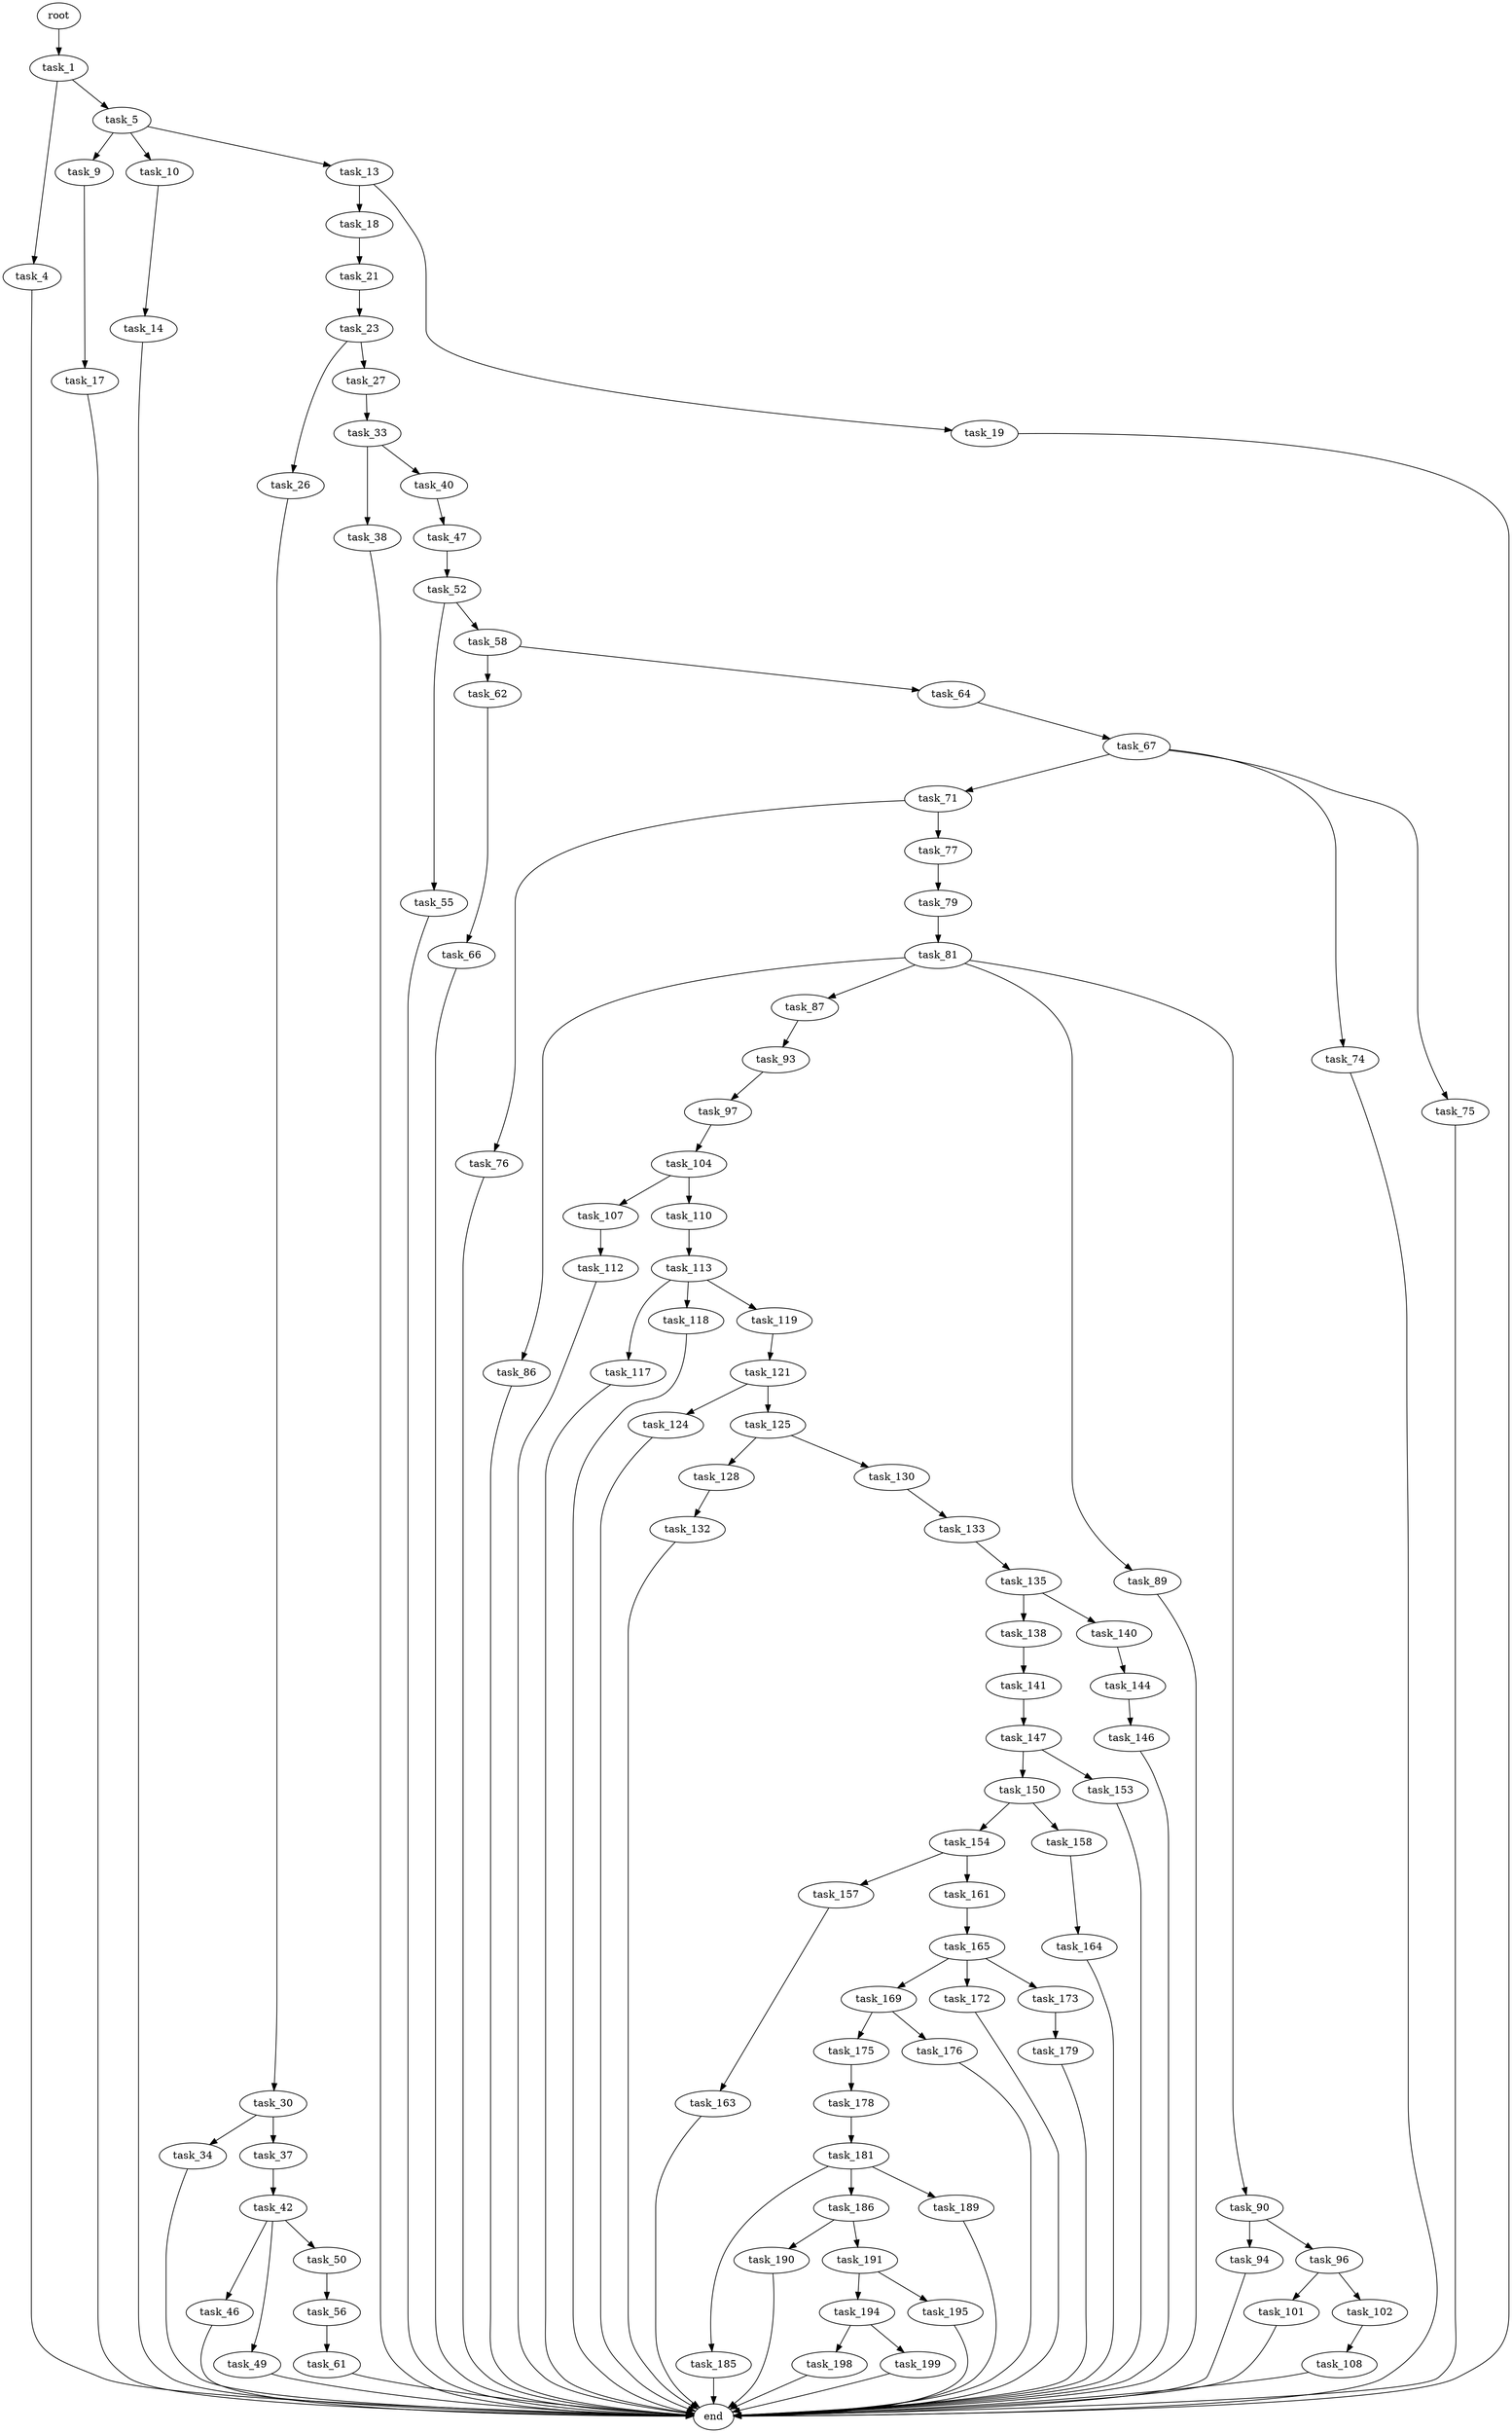 digraph G {
  root [size="0.000000"];
  task_1 [size="617978952904.000000"];
  task_4 [size="9088186426.000000"];
  task_5 [size="231928233984.000000"];
  task_9 [size="101677366463.000000"];
  task_10 [size="469912277071.000000"];
  task_13 [size="15136547316.000000"];
  task_14 [size="802737523903.000000"];
  task_17 [size="549755813888.000000"];
  task_18 [size="31590417438.000000"];
  task_19 [size="33061361776.000000"];
  task_21 [size="8655020079.000000"];
  task_23 [size="12674052565.000000"];
  task_26 [size="1460540101.000000"];
  task_27 [size="1051384745.000000"];
  task_30 [size="28316422301.000000"];
  task_33 [size="28991029248.000000"];
  task_34 [size="264932712779.000000"];
  task_37 [size="4530235810.000000"];
  task_38 [size="166430269490.000000"];
  task_40 [size="25777569494.000000"];
  task_42 [size="8589934592.000000"];
  task_46 [size="8589934592.000000"];
  task_47 [size="681429002194.000000"];
  task_49 [size="537168663119.000000"];
  task_50 [size="28991029248.000000"];
  task_52 [size="1410128404720.000000"];
  task_55 [size="654362650633.000000"];
  task_56 [size="599099361848.000000"];
  task_58 [size="1333008715698.000000"];
  task_61 [size="220415767458.000000"];
  task_62 [size="4616809411.000000"];
  task_64 [size="258438659655.000000"];
  task_66 [size="782757789696.000000"];
  task_67 [size="231928233984.000000"];
  task_71 [size="525203649462.000000"];
  task_74 [size="932619634.000000"];
  task_75 [size="782757789696.000000"];
  task_76 [size="917742102988.000000"];
  task_77 [size="231928233984.000000"];
  task_79 [size="22051689093.000000"];
  task_81 [size="1073741824000.000000"];
  task_86 [size="8589934592.000000"];
  task_87 [size="102363449221.000000"];
  task_89 [size="29416310930.000000"];
  task_90 [size="6711872955.000000"];
  task_93 [size="231928233984.000000"];
  task_94 [size="153146934824.000000"];
  task_96 [size="9999276137.000000"];
  task_97 [size="50877226221.000000"];
  task_101 [size="368293445632.000000"];
  task_102 [size="986112649.000000"];
  task_104 [size="549755813888.000000"];
  task_107 [size="549755813888.000000"];
  task_108 [size="231928233984.000000"];
  task_110 [size="45593659920.000000"];
  task_112 [size="24893366079.000000"];
  task_113 [size="231928233984.000000"];
  task_117 [size="782757789696.000000"];
  task_118 [size="1073741824000.000000"];
  task_119 [size="308578886642.000000"];
  task_121 [size="1477918290.000000"];
  task_124 [size="549755813888.000000"];
  task_125 [size="266431535115.000000"];
  task_128 [size="466967707862.000000"];
  task_130 [size="111680726897.000000"];
  task_132 [size="410887811694.000000"];
  task_133 [size="28991029248.000000"];
  task_135 [size="143686202370.000000"];
  task_138 [size="17818562736.000000"];
  task_140 [size="14010068239.000000"];
  task_141 [size="11496928680.000000"];
  task_144 [size="13380559347.000000"];
  task_146 [size="2584037710.000000"];
  task_147 [size="411187137735.000000"];
  task_150 [size="408635495929.000000"];
  task_153 [size="134217728000.000000"];
  task_154 [size="70303544383.000000"];
  task_157 [size="18844623711.000000"];
  task_158 [size="5169504452.000000"];
  task_161 [size="134217728000.000000"];
  task_163 [size="152294764927.000000"];
  task_164 [size="831650990964.000000"];
  task_165 [size="820681298258.000000"];
  task_169 [size="231928233984.000000"];
  task_172 [size="782757789696.000000"];
  task_173 [size="104763315776.000000"];
  task_175 [size="782757789696.000000"];
  task_176 [size="8589934592.000000"];
  task_178 [size="7644562086.000000"];
  task_179 [size="782757789696.000000"];
  task_181 [size="68719476736.000000"];
  task_185 [size="650493324518.000000"];
  task_186 [size="134217728000.000000"];
  task_189 [size="2126878520.000000"];
  task_190 [size="28991029248.000000"];
  task_191 [size="782757789696.000000"];
  task_194 [size="8589934592.000000"];
  task_195 [size="4456522566.000000"];
  task_198 [size="2459224917.000000"];
  task_199 [size="13277462637.000000"];
  end [size="0.000000"];

  root -> task_1 [size="1.000000"];
  task_1 -> task_4 [size="679477248.000000"];
  task_1 -> task_5 [size="679477248.000000"];
  task_4 -> end [size="1.000000"];
  task_5 -> task_9 [size="301989888.000000"];
  task_5 -> task_10 [size="301989888.000000"];
  task_5 -> task_13 [size="301989888.000000"];
  task_9 -> task_17 [size="134217728.000000"];
  task_10 -> task_14 [size="411041792.000000"];
  task_13 -> task_18 [size="301989888.000000"];
  task_13 -> task_19 [size="301989888.000000"];
  task_14 -> end [size="1.000000"];
  task_17 -> end [size="1.000000"];
  task_18 -> task_21 [size="536870912.000000"];
  task_19 -> end [size="1.000000"];
  task_21 -> task_23 [size="411041792.000000"];
  task_23 -> task_26 [size="536870912.000000"];
  task_23 -> task_27 [size="536870912.000000"];
  task_26 -> task_30 [size="33554432.000000"];
  task_27 -> task_33 [size="75497472.000000"];
  task_30 -> task_34 [size="33554432.000000"];
  task_30 -> task_37 [size="33554432.000000"];
  task_33 -> task_38 [size="75497472.000000"];
  task_33 -> task_40 [size="75497472.000000"];
  task_34 -> end [size="1.000000"];
  task_37 -> task_42 [size="536870912.000000"];
  task_38 -> end [size="1.000000"];
  task_40 -> task_47 [size="838860800.000000"];
  task_42 -> task_46 [size="33554432.000000"];
  task_42 -> task_49 [size="33554432.000000"];
  task_42 -> task_50 [size="33554432.000000"];
  task_46 -> end [size="1.000000"];
  task_47 -> task_52 [size="536870912.000000"];
  task_49 -> end [size="1.000000"];
  task_50 -> task_56 [size="75497472.000000"];
  task_52 -> task_55 [size="838860800.000000"];
  task_52 -> task_58 [size="838860800.000000"];
  task_55 -> end [size="1.000000"];
  task_56 -> task_61 [size="411041792.000000"];
  task_58 -> task_62 [size="838860800.000000"];
  task_58 -> task_64 [size="838860800.000000"];
  task_61 -> end [size="1.000000"];
  task_62 -> task_66 [size="75497472.000000"];
  task_64 -> task_67 [size="209715200.000000"];
  task_66 -> end [size="1.000000"];
  task_67 -> task_71 [size="301989888.000000"];
  task_67 -> task_74 [size="301989888.000000"];
  task_67 -> task_75 [size="301989888.000000"];
  task_71 -> task_76 [size="411041792.000000"];
  task_71 -> task_77 [size="411041792.000000"];
  task_74 -> end [size="1.000000"];
  task_75 -> end [size="1.000000"];
  task_76 -> end [size="1.000000"];
  task_77 -> task_79 [size="301989888.000000"];
  task_79 -> task_81 [size="679477248.000000"];
  task_81 -> task_86 [size="838860800.000000"];
  task_81 -> task_87 [size="838860800.000000"];
  task_81 -> task_89 [size="838860800.000000"];
  task_81 -> task_90 [size="838860800.000000"];
  task_86 -> end [size="1.000000"];
  task_87 -> task_93 [size="75497472.000000"];
  task_89 -> end [size="1.000000"];
  task_90 -> task_94 [size="134217728.000000"];
  task_90 -> task_96 [size="134217728.000000"];
  task_93 -> task_97 [size="301989888.000000"];
  task_94 -> end [size="1.000000"];
  task_96 -> task_101 [size="33554432.000000"];
  task_96 -> task_102 [size="33554432.000000"];
  task_97 -> task_104 [size="75497472.000000"];
  task_101 -> end [size="1.000000"];
  task_102 -> task_108 [size="33554432.000000"];
  task_104 -> task_107 [size="536870912.000000"];
  task_104 -> task_110 [size="536870912.000000"];
  task_107 -> task_112 [size="536870912.000000"];
  task_108 -> end [size="1.000000"];
  task_110 -> task_113 [size="838860800.000000"];
  task_112 -> end [size="1.000000"];
  task_113 -> task_117 [size="301989888.000000"];
  task_113 -> task_118 [size="301989888.000000"];
  task_113 -> task_119 [size="301989888.000000"];
  task_117 -> end [size="1.000000"];
  task_118 -> end [size="1.000000"];
  task_119 -> task_121 [size="301989888.000000"];
  task_121 -> task_124 [size="134217728.000000"];
  task_121 -> task_125 [size="134217728.000000"];
  task_124 -> end [size="1.000000"];
  task_125 -> task_128 [size="209715200.000000"];
  task_125 -> task_130 [size="209715200.000000"];
  task_128 -> task_132 [size="838860800.000000"];
  task_130 -> task_133 [size="75497472.000000"];
  task_132 -> end [size="1.000000"];
  task_133 -> task_135 [size="75497472.000000"];
  task_135 -> task_138 [size="134217728.000000"];
  task_135 -> task_140 [size="134217728.000000"];
  task_138 -> task_141 [size="838860800.000000"];
  task_140 -> task_144 [size="411041792.000000"];
  task_141 -> task_147 [size="411041792.000000"];
  task_144 -> task_146 [size="301989888.000000"];
  task_146 -> end [size="1.000000"];
  task_147 -> task_150 [size="411041792.000000"];
  task_147 -> task_153 [size="411041792.000000"];
  task_150 -> task_154 [size="536870912.000000"];
  task_150 -> task_158 [size="536870912.000000"];
  task_153 -> end [size="1.000000"];
  task_154 -> task_157 [size="209715200.000000"];
  task_154 -> task_161 [size="209715200.000000"];
  task_157 -> task_163 [size="679477248.000000"];
  task_158 -> task_164 [size="209715200.000000"];
  task_161 -> task_165 [size="209715200.000000"];
  task_163 -> end [size="1.000000"];
  task_164 -> end [size="1.000000"];
  task_165 -> task_169 [size="679477248.000000"];
  task_165 -> task_172 [size="679477248.000000"];
  task_165 -> task_173 [size="679477248.000000"];
  task_169 -> task_175 [size="301989888.000000"];
  task_169 -> task_176 [size="301989888.000000"];
  task_172 -> end [size="1.000000"];
  task_173 -> task_179 [size="75497472.000000"];
  task_175 -> task_178 [size="679477248.000000"];
  task_176 -> end [size="1.000000"];
  task_178 -> task_181 [size="134217728.000000"];
  task_179 -> end [size="1.000000"];
  task_181 -> task_185 [size="134217728.000000"];
  task_181 -> task_186 [size="134217728.000000"];
  task_181 -> task_189 [size="134217728.000000"];
  task_185 -> end [size="1.000000"];
  task_186 -> task_190 [size="209715200.000000"];
  task_186 -> task_191 [size="209715200.000000"];
  task_189 -> end [size="1.000000"];
  task_190 -> end [size="1.000000"];
  task_191 -> task_194 [size="679477248.000000"];
  task_191 -> task_195 [size="679477248.000000"];
  task_194 -> task_198 [size="33554432.000000"];
  task_194 -> task_199 [size="33554432.000000"];
  task_195 -> end [size="1.000000"];
  task_198 -> end [size="1.000000"];
  task_199 -> end [size="1.000000"];
}

